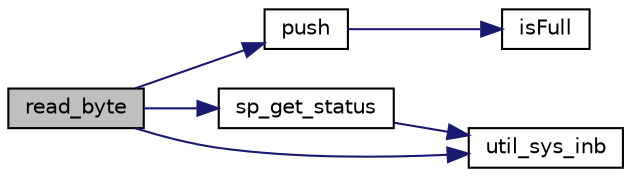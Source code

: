 digraph "read_byte"
{
 // LATEX_PDF_SIZE
  edge [fontname="Helvetica",fontsize="10",labelfontname="Helvetica",labelfontsize="10"];
  node [fontname="Helvetica",fontsize="10",shape=record];
  rankdir="LR";
  Node1 [label="read_byte",height=0.2,width=0.4,color="black", fillcolor="grey75", style="filled", fontcolor="black",tooltip="This function reads a byte from the serial port and pushes it to the received data queue."];
  Node1 -> Node2 [color="midnightblue",fontsize="10",style="solid"];
  Node2 [label="push",height=0.2,width=0.4,color="black", fillcolor="white", style="filled",URL="$queue_8c.html#a25897dd8dc27d857546b0d3f81058d8c",tooltip=" "];
  Node2 -> Node3 [color="midnightblue",fontsize="10",style="solid"];
  Node3 [label="isFull",height=0.2,width=0.4,color="black", fillcolor="white", style="filled",URL="$queue_8c.html#a3f2350d97e2b928dece5642ebfc1d173",tooltip=" "];
  Node1 -> Node4 [color="midnightblue",fontsize="10",style="solid"];
  Node4 [label="sp_get_status",height=0.2,width=0.4,color="black", fillcolor="white", style="filled",URL="$serial_port_8c.html#a345aef3f6a10f62322b353279a08d690",tooltip="This function reads the status of the serial port."];
  Node4 -> Node5 [color="midnightblue",fontsize="10",style="solid"];
  Node5 [label="util_sys_inb",height=0.2,width=0.4,color="black", fillcolor="white", style="filled",URL="$utils_8c.html#a79a031a8611f5b2d6afa4158e92b0fb4",tooltip="This function reads from the specified port and transforms the recevied value into an 8 bit number;."];
  Node1 -> Node5 [color="midnightblue",fontsize="10",style="solid"];
}
